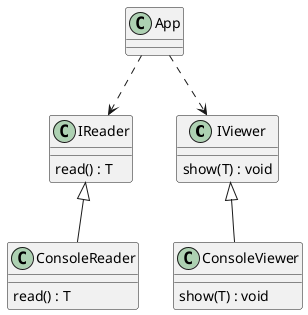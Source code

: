 @startuml app.png

"IViewer" : show(T) : void
"IReader" : read() : T

"ConsoleViewer" -up-|> "IViewer"
"ConsoleViewer" : show(T) : void

"ConsoleReader" -up-|> "IReader"
"ConsoleReader" : read() : T

"App" ..> "IReader"
"App" ..> "IViewer"

@enduml
